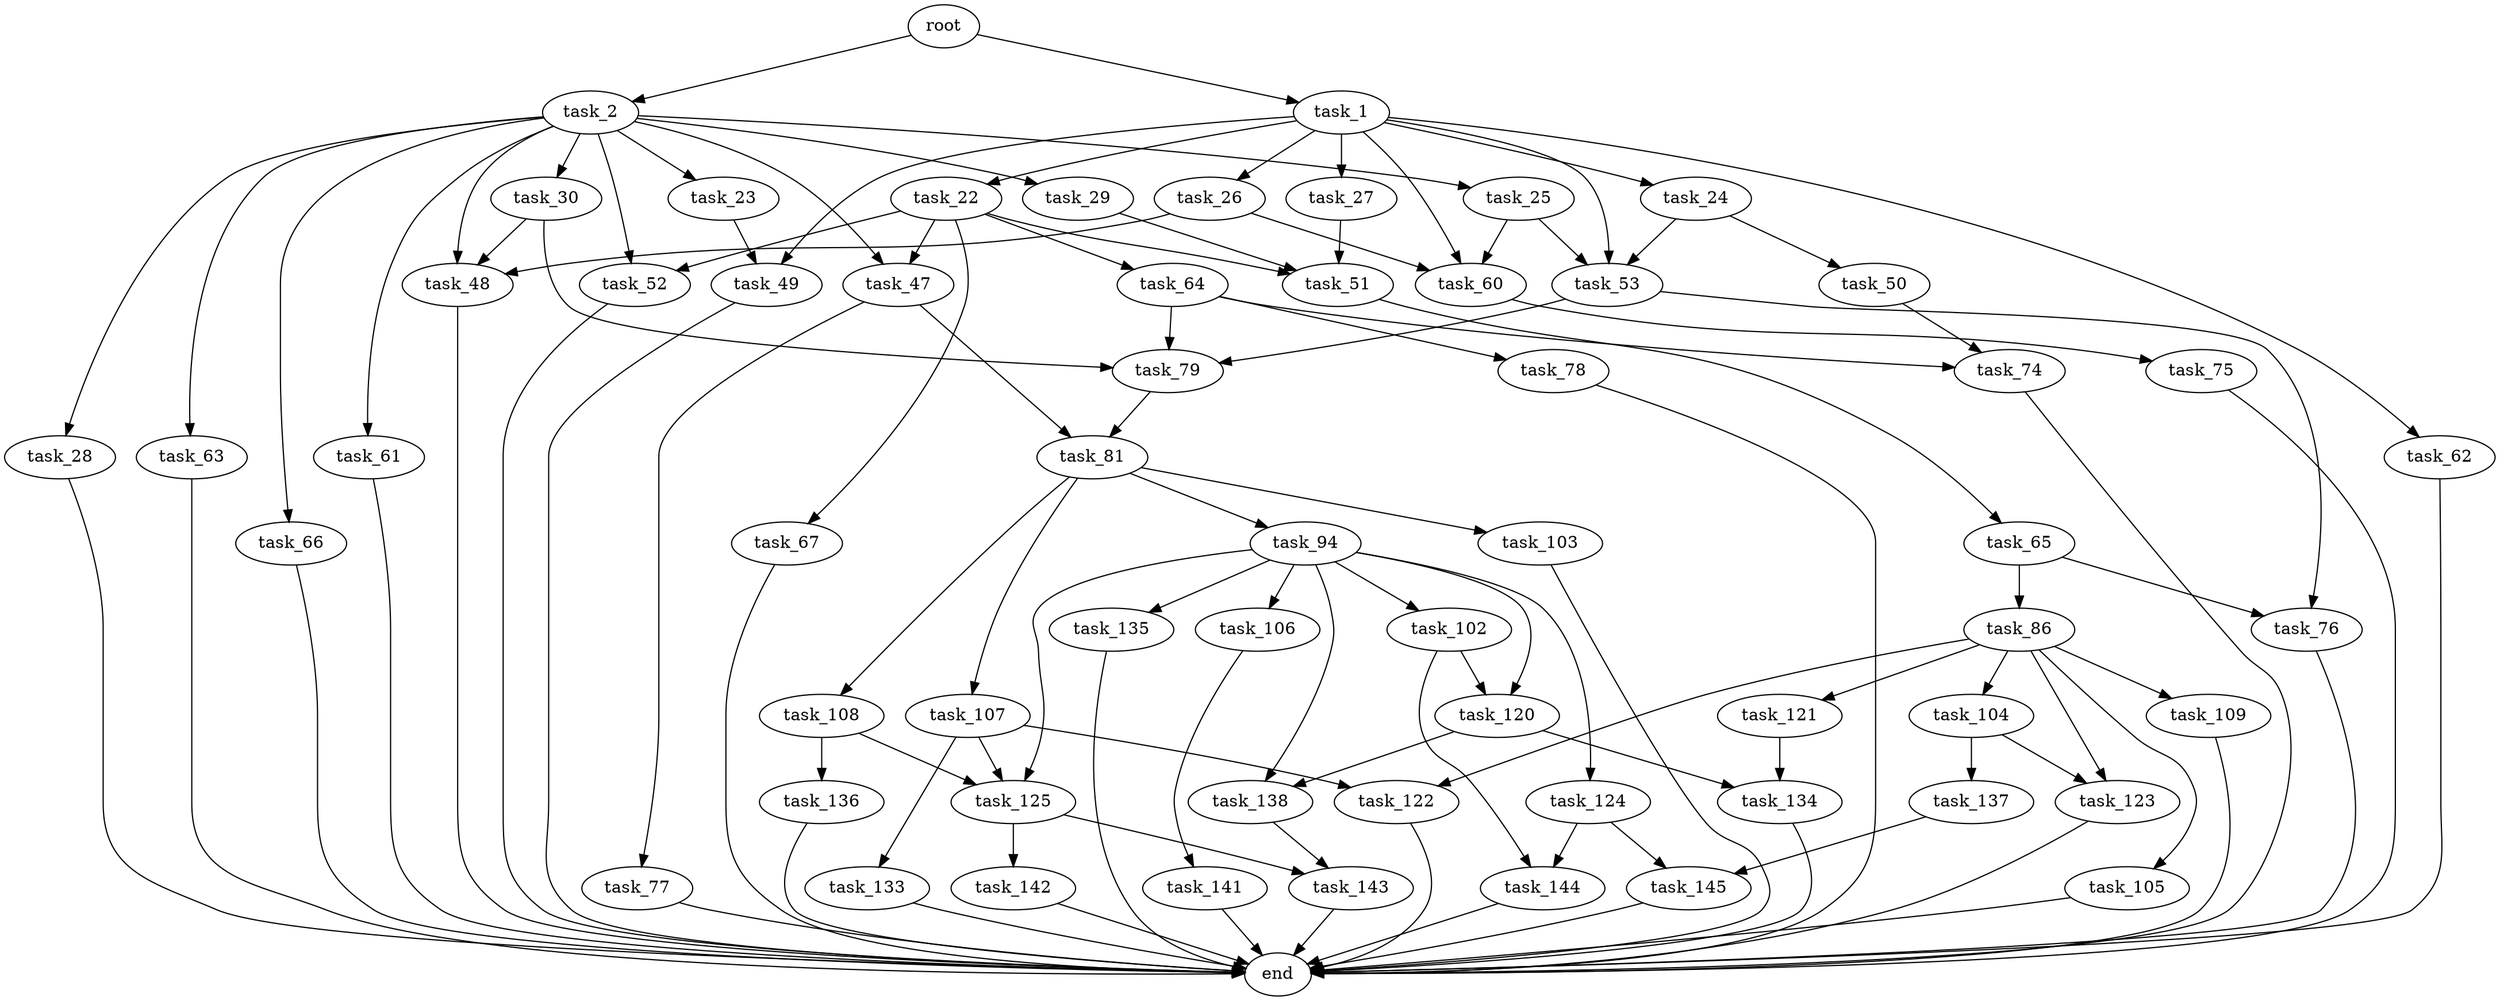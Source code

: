 digraph G {
  root [size="0.000000"];
  task_1 [size="570890365.000000"];
  task_2 [size="20656204033.000000"];
  task_22 [size="8589934592.000000"];
  task_23 [size="134217728000.000000"];
  task_24 [size="14511454839.000000"];
  task_25 [size="134217728000.000000"];
  task_26 [size="782757789696.000000"];
  task_27 [size="639173812249.000000"];
  task_28 [size="782757789696.000000"];
  task_29 [size="9194085166.000000"];
  task_30 [size="68719476736.000000"];
  task_47 [size="549755813888.000000"];
  task_48 [size="7545000238.000000"];
  task_49 [size="20901991430.000000"];
  task_50 [size="549755813888.000000"];
  task_51 [size="82450490910.000000"];
  task_52 [size="1035574210740.000000"];
  task_53 [size="161682217731.000000"];
  task_60 [size="62959411280.000000"];
  task_61 [size="231928233984.000000"];
  task_62 [size="264608604189.000000"];
  task_63 [size="40078661445.000000"];
  task_64 [size="2581651227.000000"];
  task_65 [size="364768073440.000000"];
  task_66 [size="47299277675.000000"];
  task_67 [size="5664816133.000000"];
  task_74 [size="782757789696.000000"];
  task_75 [size="96395258902.000000"];
  task_76 [size="19202113109.000000"];
  task_77 [size="87086522999.000000"];
  task_78 [size="782757789696.000000"];
  task_79 [size="668050239687.000000"];
  task_81 [size="650221014132.000000"];
  task_86 [size="3396059266.000000"];
  task_94 [size="782757789696.000000"];
  task_102 [size="39075674994.000000"];
  task_103 [size="782757789696.000000"];
  task_104 [size="134217728000.000000"];
  task_105 [size="351731216221.000000"];
  task_106 [size="168839270719.000000"];
  task_107 [size="790010265036.000000"];
  task_108 [size="7555473948.000000"];
  task_109 [size="31030311084.000000"];
  task_120 [size="549755813888.000000"];
  task_121 [size="68719476736.000000"];
  task_122 [size="17233879055.000000"];
  task_123 [size="231928233984.000000"];
  task_124 [size="80512277534.000000"];
  task_125 [size="49878130293.000000"];
  task_133 [size="524024903316.000000"];
  task_134 [size="32207195493.000000"];
  task_135 [size="10575444596.000000"];
  task_136 [size="231928233984.000000"];
  task_137 [size="23085392929.000000"];
  task_138 [size="27083700793.000000"];
  task_141 [size="8589934592.000000"];
  task_142 [size="170431992952.000000"];
  task_143 [size="646661550521.000000"];
  task_144 [size="44438126039.000000"];
  task_145 [size="86885732211.000000"];
  end [size="0.000000"];

  root -> task_1 [size="1.000000"];
  root -> task_2 [size="1.000000"];
  task_1 -> task_22 [size="33554432.000000"];
  task_1 -> task_24 [size="33554432.000000"];
  task_1 -> task_26 [size="33554432.000000"];
  task_1 -> task_27 [size="33554432.000000"];
  task_1 -> task_49 [size="33554432.000000"];
  task_1 -> task_53 [size="33554432.000000"];
  task_1 -> task_60 [size="33554432.000000"];
  task_1 -> task_62 [size="33554432.000000"];
  task_2 -> task_23 [size="411041792.000000"];
  task_2 -> task_25 [size="411041792.000000"];
  task_2 -> task_28 [size="411041792.000000"];
  task_2 -> task_29 [size="411041792.000000"];
  task_2 -> task_30 [size="411041792.000000"];
  task_2 -> task_47 [size="411041792.000000"];
  task_2 -> task_48 [size="411041792.000000"];
  task_2 -> task_52 [size="411041792.000000"];
  task_2 -> task_61 [size="411041792.000000"];
  task_2 -> task_63 [size="411041792.000000"];
  task_2 -> task_66 [size="411041792.000000"];
  task_22 -> task_47 [size="33554432.000000"];
  task_22 -> task_51 [size="33554432.000000"];
  task_22 -> task_52 [size="33554432.000000"];
  task_22 -> task_64 [size="33554432.000000"];
  task_22 -> task_67 [size="33554432.000000"];
  task_23 -> task_49 [size="209715200.000000"];
  task_24 -> task_50 [size="411041792.000000"];
  task_24 -> task_53 [size="411041792.000000"];
  task_25 -> task_53 [size="209715200.000000"];
  task_25 -> task_60 [size="209715200.000000"];
  task_26 -> task_48 [size="679477248.000000"];
  task_26 -> task_60 [size="679477248.000000"];
  task_27 -> task_51 [size="838860800.000000"];
  task_28 -> end [size="1.000000"];
  task_29 -> task_51 [size="679477248.000000"];
  task_30 -> task_48 [size="134217728.000000"];
  task_30 -> task_79 [size="134217728.000000"];
  task_47 -> task_77 [size="536870912.000000"];
  task_47 -> task_81 [size="536870912.000000"];
  task_48 -> end [size="1.000000"];
  task_49 -> end [size="1.000000"];
  task_50 -> task_74 [size="536870912.000000"];
  task_51 -> task_65 [size="75497472.000000"];
  task_52 -> end [size="1.000000"];
  task_53 -> task_76 [size="134217728.000000"];
  task_53 -> task_79 [size="134217728.000000"];
  task_60 -> task_75 [size="75497472.000000"];
  task_61 -> end [size="1.000000"];
  task_62 -> end [size="1.000000"];
  task_63 -> end [size="1.000000"];
  task_64 -> task_74 [size="209715200.000000"];
  task_64 -> task_78 [size="209715200.000000"];
  task_64 -> task_79 [size="209715200.000000"];
  task_65 -> task_76 [size="536870912.000000"];
  task_65 -> task_86 [size="536870912.000000"];
  task_66 -> end [size="1.000000"];
  task_67 -> end [size="1.000000"];
  task_74 -> end [size="1.000000"];
  task_75 -> end [size="1.000000"];
  task_76 -> end [size="1.000000"];
  task_77 -> end [size="1.000000"];
  task_78 -> end [size="1.000000"];
  task_79 -> task_81 [size="838860800.000000"];
  task_81 -> task_94 [size="679477248.000000"];
  task_81 -> task_103 [size="679477248.000000"];
  task_81 -> task_107 [size="679477248.000000"];
  task_81 -> task_108 [size="679477248.000000"];
  task_86 -> task_104 [size="75497472.000000"];
  task_86 -> task_105 [size="75497472.000000"];
  task_86 -> task_109 [size="75497472.000000"];
  task_86 -> task_121 [size="75497472.000000"];
  task_86 -> task_122 [size="75497472.000000"];
  task_86 -> task_123 [size="75497472.000000"];
  task_94 -> task_102 [size="679477248.000000"];
  task_94 -> task_106 [size="679477248.000000"];
  task_94 -> task_120 [size="679477248.000000"];
  task_94 -> task_124 [size="679477248.000000"];
  task_94 -> task_125 [size="679477248.000000"];
  task_94 -> task_135 [size="679477248.000000"];
  task_94 -> task_138 [size="679477248.000000"];
  task_102 -> task_120 [size="33554432.000000"];
  task_102 -> task_144 [size="33554432.000000"];
  task_103 -> end [size="1.000000"];
  task_104 -> task_123 [size="209715200.000000"];
  task_104 -> task_137 [size="209715200.000000"];
  task_105 -> end [size="1.000000"];
  task_106 -> task_141 [size="301989888.000000"];
  task_107 -> task_122 [size="838860800.000000"];
  task_107 -> task_125 [size="838860800.000000"];
  task_107 -> task_133 [size="838860800.000000"];
  task_108 -> task_125 [size="301989888.000000"];
  task_108 -> task_136 [size="301989888.000000"];
  task_109 -> end [size="1.000000"];
  task_120 -> task_134 [size="536870912.000000"];
  task_120 -> task_138 [size="536870912.000000"];
  task_121 -> task_134 [size="134217728.000000"];
  task_122 -> end [size="1.000000"];
  task_123 -> end [size="1.000000"];
  task_124 -> task_144 [size="209715200.000000"];
  task_124 -> task_145 [size="209715200.000000"];
  task_125 -> task_142 [size="75497472.000000"];
  task_125 -> task_143 [size="75497472.000000"];
  task_133 -> end [size="1.000000"];
  task_134 -> end [size="1.000000"];
  task_135 -> end [size="1.000000"];
  task_136 -> end [size="1.000000"];
  task_137 -> task_145 [size="411041792.000000"];
  task_138 -> task_143 [size="134217728.000000"];
  task_141 -> end [size="1.000000"];
  task_142 -> end [size="1.000000"];
  task_143 -> end [size="1.000000"];
  task_144 -> end [size="1.000000"];
  task_145 -> end [size="1.000000"];
}
